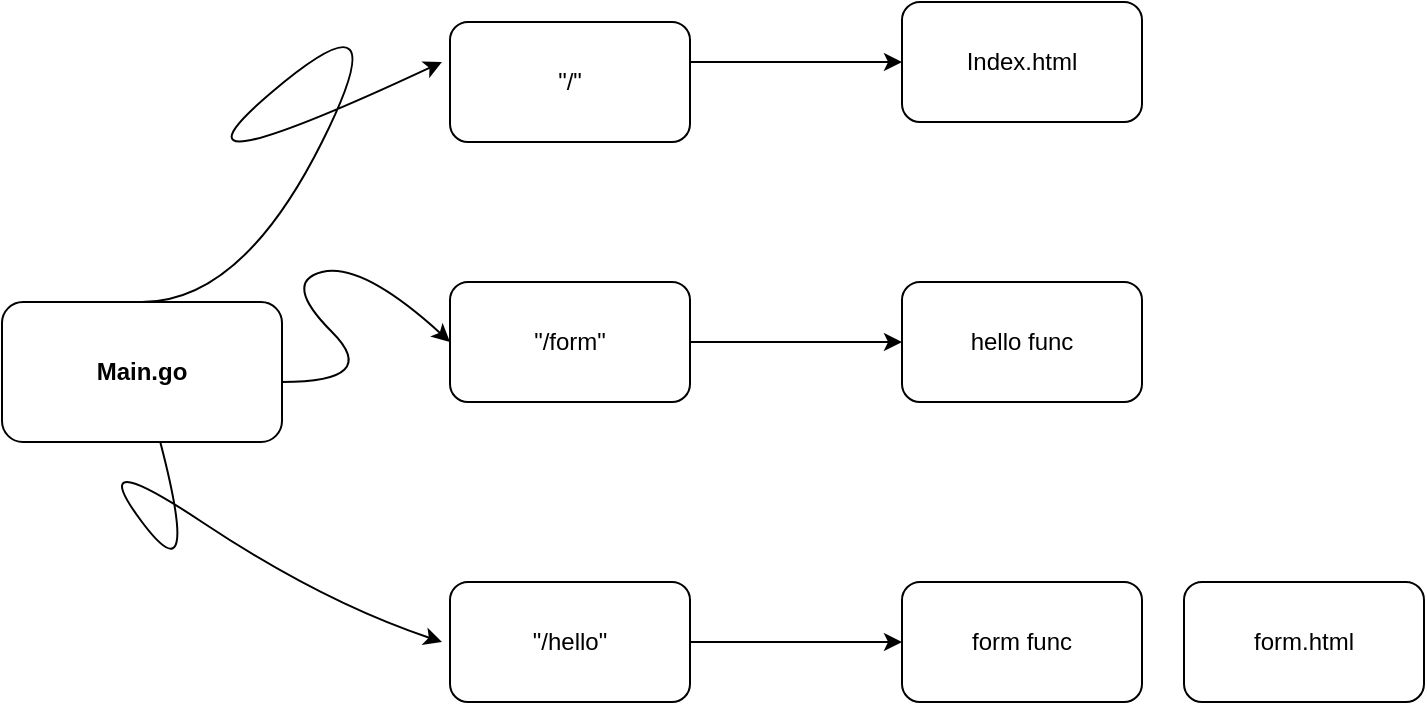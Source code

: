 <mxfile version="19.0.0" type="github">
  <diagram id="6BzKe2LGzD82PJhIHveM" name="Page-1">
    <mxGraphModel dx="868" dy="461" grid="1" gridSize="10" guides="1" tooltips="1" connect="1" arrows="1" fold="1" page="1" pageScale="1" pageWidth="827" pageHeight="1169" math="0" shadow="0">
      <root>
        <mxCell id="0" />
        <mxCell id="1" parent="0" />
        <mxCell id="ZzczgHJNkO0rZf5Nv4S5-1" value="Main.go" style="rounded=1;whiteSpace=wrap;html=1;fontStyle=1;strokeColor=#000000;" vertex="1" parent="1">
          <mxGeometry x="80" y="220" width="140" height="70" as="geometry" />
        </mxCell>
        <mxCell id="ZzczgHJNkO0rZf5Nv4S5-2" value="&quot;/&quot;" style="rounded=1;whiteSpace=wrap;html=1;" vertex="1" parent="1">
          <mxGeometry x="304" y="80" width="120" height="60" as="geometry" />
        </mxCell>
        <mxCell id="ZzczgHJNkO0rZf5Nv4S5-3" value="&quot;/form&quot;" style="rounded=1;whiteSpace=wrap;html=1;" vertex="1" parent="1">
          <mxGeometry x="304" y="210" width="120" height="60" as="geometry" />
        </mxCell>
        <mxCell id="ZzczgHJNkO0rZf5Nv4S5-14" style="edgeStyle=orthogonalEdgeStyle;rounded=0;orthogonalLoop=1;jettySize=auto;html=1;exitX=1;exitY=0.5;exitDx=0;exitDy=0;" edge="1" parent="1" source="ZzczgHJNkO0rZf5Nv4S5-4" target="ZzczgHJNkO0rZf5Nv4S5-10">
          <mxGeometry relative="1" as="geometry" />
        </mxCell>
        <mxCell id="ZzczgHJNkO0rZf5Nv4S5-4" value="&quot;/hello&quot;" style="rounded=1;whiteSpace=wrap;html=1;" vertex="1" parent="1">
          <mxGeometry x="304" y="360" width="120" height="60" as="geometry" />
        </mxCell>
        <mxCell id="ZzczgHJNkO0rZf5Nv4S5-5" value="" style="curved=1;endArrow=classic;html=1;rounded=0;" edge="1" parent="1">
          <mxGeometry width="50" height="50" relative="1" as="geometry">
            <mxPoint x="150" y="220" as="sourcePoint" />
            <mxPoint x="300" y="100" as="targetPoint" />
            <Array as="points">
              <mxPoint x="200" y="220" />
              <mxPoint x="280" y="60" />
              <mxPoint x="150" y="170" />
            </Array>
          </mxGeometry>
        </mxCell>
        <mxCell id="ZzczgHJNkO0rZf5Nv4S5-6" value="" style="curved=1;endArrow=classic;html=1;rounded=0;entryX=0;entryY=0.5;entryDx=0;entryDy=0;" edge="1" parent="1" target="ZzczgHJNkO0rZf5Nv4S5-3">
          <mxGeometry width="50" height="50" relative="1" as="geometry">
            <mxPoint x="220" y="260" as="sourcePoint" />
            <mxPoint x="270" y="210" as="targetPoint" />
            <Array as="points">
              <mxPoint x="270" y="260" />
              <mxPoint x="220" y="210" />
              <mxPoint x="260" y="200" />
            </Array>
          </mxGeometry>
        </mxCell>
        <mxCell id="ZzczgHJNkO0rZf5Nv4S5-7" value="" style="curved=1;endArrow=classic;html=1;rounded=0;" edge="1" parent="1" source="ZzczgHJNkO0rZf5Nv4S5-1">
          <mxGeometry width="50" height="50" relative="1" as="geometry">
            <mxPoint x="120" y="340" as="sourcePoint" />
            <mxPoint x="300" y="390" as="targetPoint" />
            <Array as="points">
              <mxPoint x="180" y="370" />
              <mxPoint x="120" y="290" />
              <mxPoint x="240" y="370" />
            </Array>
          </mxGeometry>
        </mxCell>
        <mxCell id="ZzczgHJNkO0rZf5Nv4S5-8" value="Index.html" style="rounded=1;whiteSpace=wrap;html=1;strokeColor=#000000;" vertex="1" parent="1">
          <mxGeometry x="530" y="70" width="120" height="60" as="geometry" />
        </mxCell>
        <mxCell id="ZzczgHJNkO0rZf5Nv4S5-9" value="hello func" style="rounded=1;whiteSpace=wrap;html=1;strokeColor=#000000;" vertex="1" parent="1">
          <mxGeometry x="530" y="210" width="120" height="60" as="geometry" />
        </mxCell>
        <mxCell id="ZzczgHJNkO0rZf5Nv4S5-10" value="form func" style="rounded=1;whiteSpace=wrap;html=1;strokeColor=#000000;" vertex="1" parent="1">
          <mxGeometry x="530" y="360" width="120" height="60" as="geometry" />
        </mxCell>
        <mxCell id="ZzczgHJNkO0rZf5Nv4S5-11" value="form.html" style="rounded=1;whiteSpace=wrap;html=1;strokeColor=#000000;" vertex="1" parent="1">
          <mxGeometry x="671" y="360" width="120" height="60" as="geometry" />
        </mxCell>
        <mxCell id="ZzczgHJNkO0rZf5Nv4S5-13" value="" style="endArrow=classic;html=1;rounded=0;entryX=0;entryY=0.5;entryDx=0;entryDy=0;exitX=1;exitY=0.5;exitDx=0;exitDy=0;" edge="1" parent="1" source="ZzczgHJNkO0rZf5Nv4S5-3" target="ZzczgHJNkO0rZf5Nv4S5-9">
          <mxGeometry width="50" height="50" relative="1" as="geometry">
            <mxPoint x="440" y="270" as="sourcePoint" />
            <mxPoint x="490" y="220" as="targetPoint" />
          </mxGeometry>
        </mxCell>
        <mxCell id="ZzczgHJNkO0rZf5Nv4S5-15" value="" style="endArrow=classic;html=1;rounded=0;entryX=0;entryY=0.5;entryDx=0;entryDy=0;" edge="1" parent="1" target="ZzczgHJNkO0rZf5Nv4S5-8">
          <mxGeometry width="50" height="50" relative="1" as="geometry">
            <mxPoint x="424" y="100" as="sourcePoint" />
            <mxPoint x="474" y="50" as="targetPoint" />
          </mxGeometry>
        </mxCell>
      </root>
    </mxGraphModel>
  </diagram>
</mxfile>
